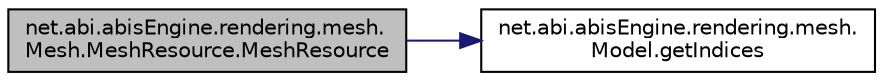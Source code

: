 digraph "net.abi.abisEngine.rendering.mesh.Mesh.MeshResource.MeshResource"
{
 // LATEX_PDF_SIZE
  edge [fontname="Helvetica",fontsize="10",labelfontname="Helvetica",labelfontsize="10"];
  node [fontname="Helvetica",fontsize="10",shape=record];
  rankdir="LR";
  Node1 [label="net.abi.abisEngine.rendering.mesh.\lMesh.MeshResource.MeshResource",height=0.2,width=0.4,color="black", fillcolor="grey75", style="filled", fontcolor="black",tooltip=" "];
  Node1 -> Node2 [color="midnightblue",fontsize="10",style="solid",fontname="Helvetica"];
  Node2 [label="net.abi.abisEngine.rendering.mesh.\lModel.getIndices",height=0.2,width=0.4,color="black", fillcolor="white", style="filled",URL="$d7/dfd/classnet_1_1abi_1_1abis_engine_1_1rendering_1_1mesh_1_1_model.html#a9917713495411302acbdb4fbf3cfca5b",tooltip=" "];
}
